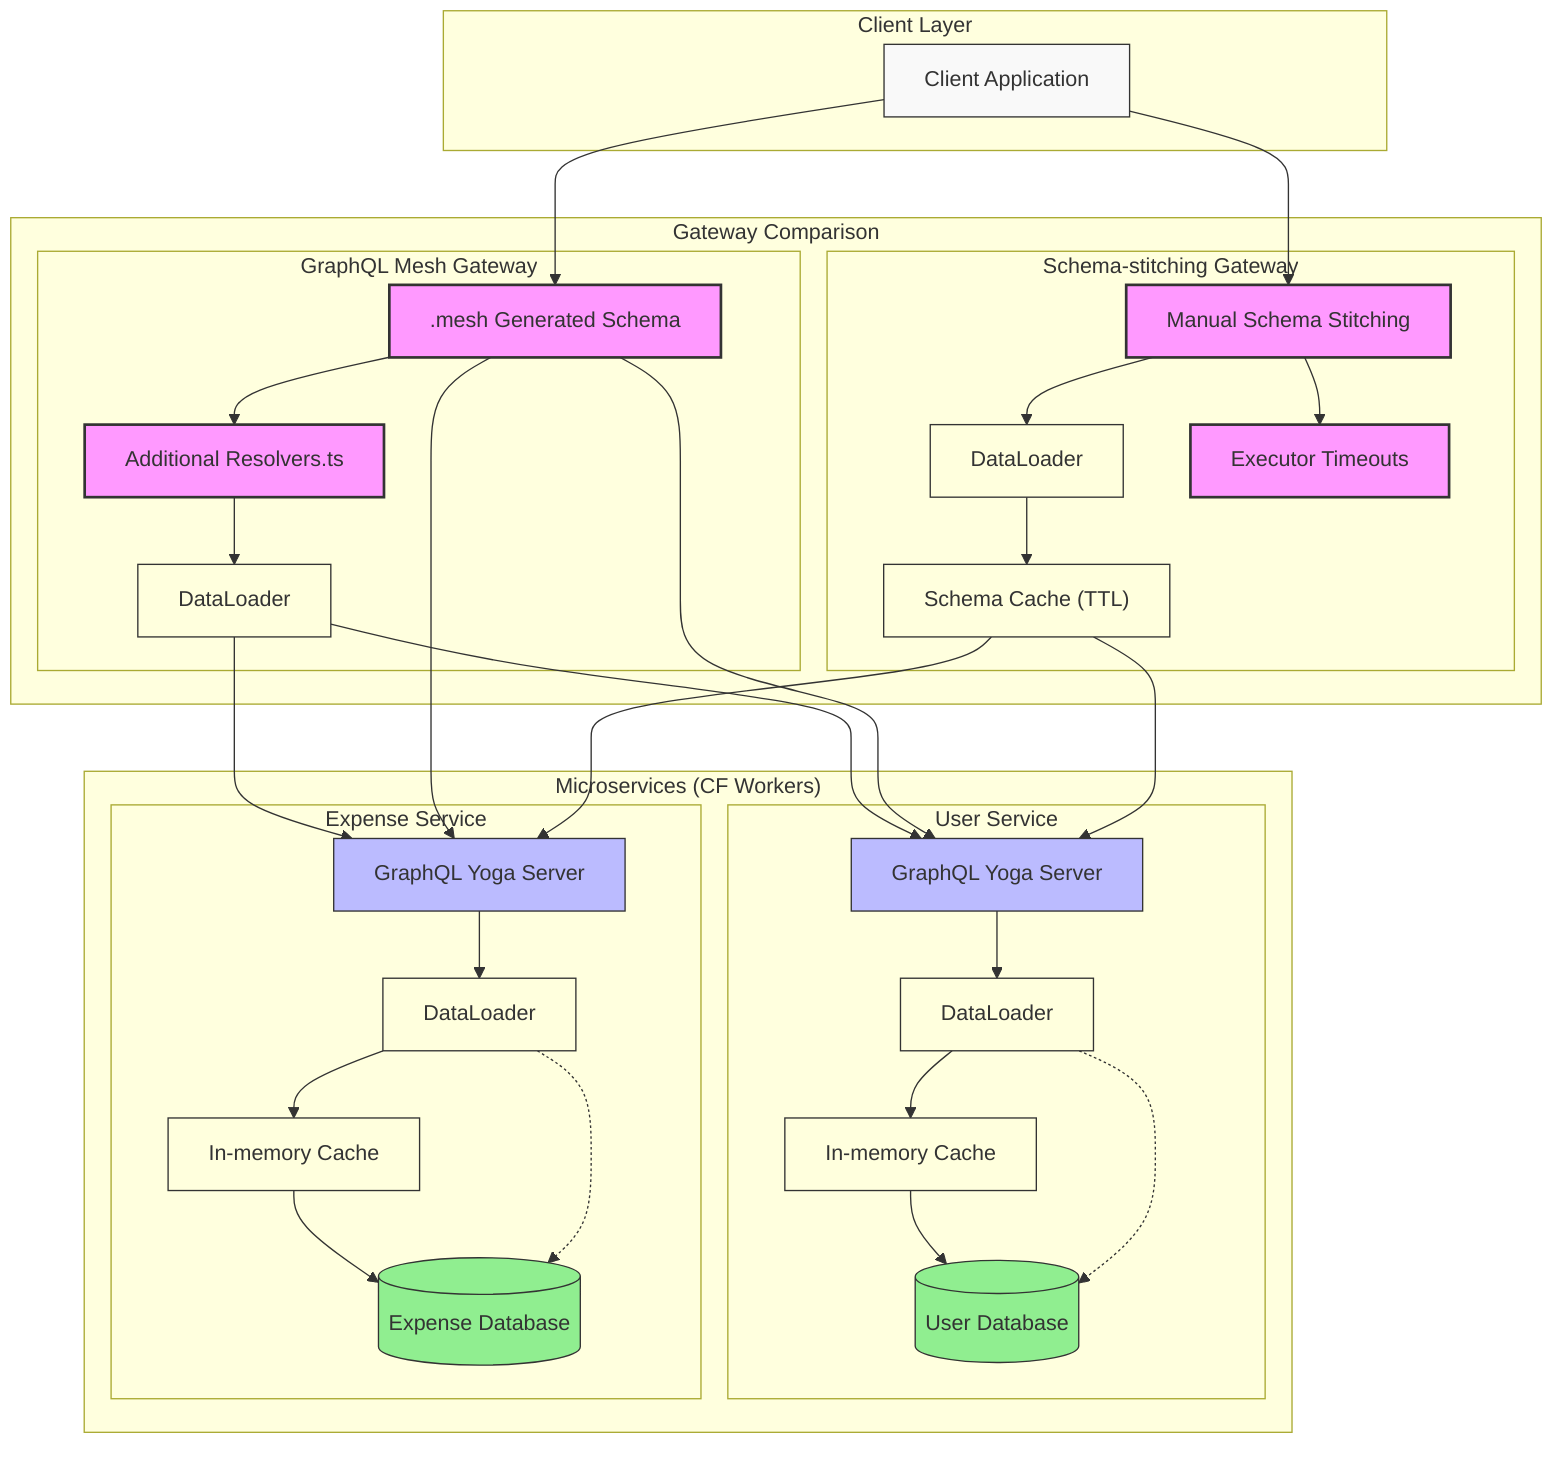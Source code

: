 flowchart TD
    subgraph "Client Layer"
        Client[Client Application]
    end
    
    subgraph "Gateway Comparison"
        subgraph "GraphQL Mesh Gateway"
            GM_DL[DataLoader]
            GM_Schema[".mesh Generated Schema"]
            GM_Resolvers["Additional Resolvers.ts"]
        end
        
        subgraph "Schema-stitching Gateway"
            GS_Cache["Schema Cache (TTL)"]
            GS_DL[DataLoader]
            GS_Timeout["Executor Timeouts"]
            GS_Schema["Manual Schema Stitching"]
        end
    end
    
    subgraph "Microservices (CF Workers)"
        subgraph "User Service" 
            US_API[GraphQL Yoga Server]
            US_DL[DataLoader]
            US_Cache[In-memory Cache]
            US_DB[(User Database)]
        end
        
        subgraph "Expense Service"
            ES_API[GraphQL Yoga Server]
            ES_DL[DataLoader]
            ES_Cache[In-memory Cache]
            ES_DB[(Expense Database)]
        end
    end
    
    Client --> GM_Schema
    Client --> GS_Schema
    
    GM_Schema --> GM_Resolvers
    GM_Resolvers --> GM_DL
    
    GS_Schema --> GS_DL
    GS_DL --> GS_Cache
    GS_Schema --> GS_Timeout
    
    GM_DL --> US_API
    GM_DL --> ES_API

    GM_Schema --> US_API
    GM_Schema --> ES_API
    
    GS_Cache --> US_API
    GS_Cache --> ES_API
    
    US_API --> US_DL
    US_DL --> US_Cache
    US_Cache --> US_DB
    
    ES_API --> ES_DL
    ES_DL --> ES_Cache
    ES_Cache --> ES_DB
    
    %% Add data flow when cache misses
    US_DL -.-> US_DB
    ES_DL -.-> ES_DB
    
    classDef client fill:#f9f9f9,stroke:#333,stroke-width:1px
    classDef gateway fill:#f9f,stroke:#333,stroke-width:2px
    classDef service fill:#bbf,stroke:#333,stroke-width:1px
    classDef optimization fill:#ffd,stroke:#333,stroke-width:1px
    classDef database fill:#90ee90,stroke:#333,stroke-width:1px
    
    class Client client
    class GM_Schema,GM_Resolvers,GS_Schema,GS_Timeout gateway
    class US_API,ES_API service
    class GM_DL,GS_Cache,GS_DL,US_Cache,US_DL,ES_Cache,ES_DL optimization
    class US_DB,ES_DB database